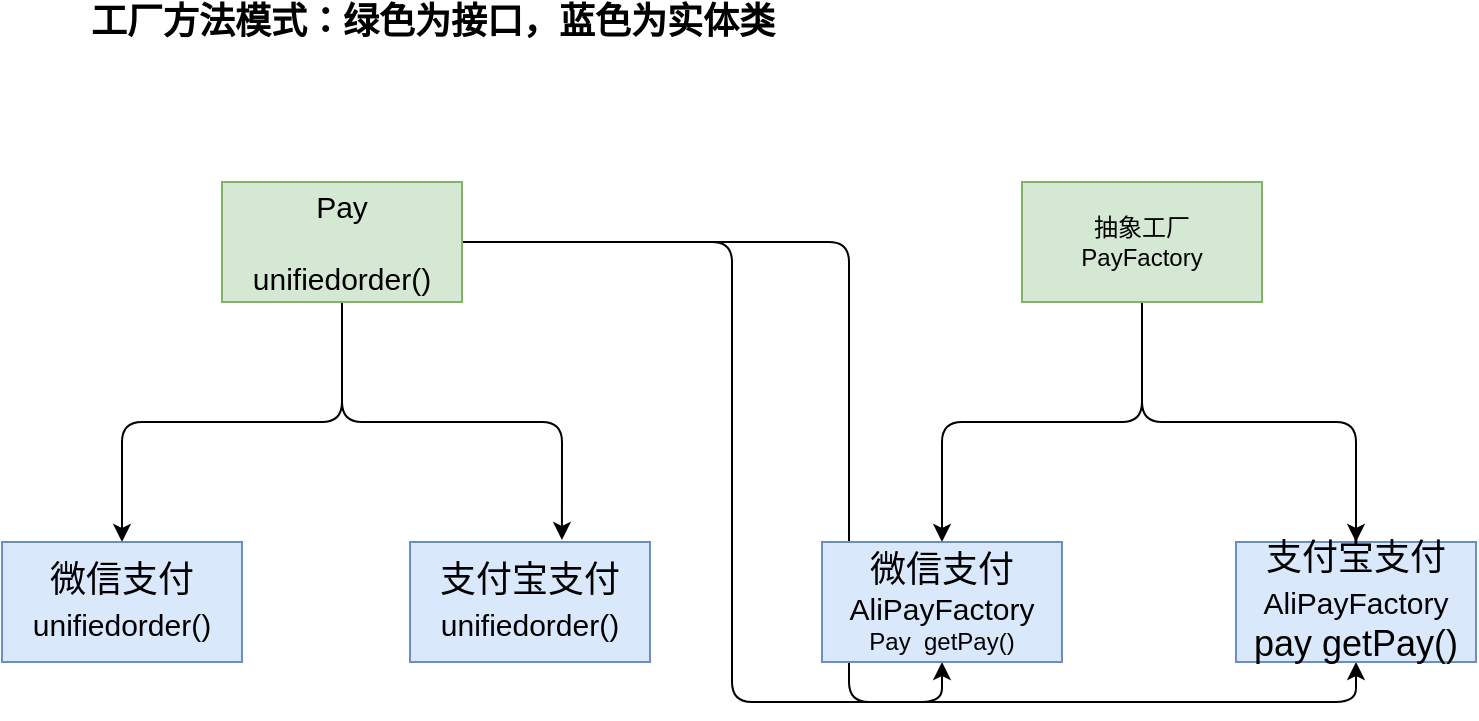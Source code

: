 <mxfile version="13.9.9" type="github">
  <diagram id="e2sNTHa5fYPghkKfQjUg" name="Page-1">
    <mxGraphModel dx="1038" dy="548" grid="1" gridSize="10" guides="1" tooltips="1" connect="1" arrows="1" fold="1" page="1" pageScale="1" pageWidth="827" pageHeight="1169" math="0" shadow="0">
      <root>
        <mxCell id="0" />
        <mxCell id="1" parent="0" />
        <mxCell id="QqXJ67VXmuxTV_qWBJPn-1" style="edgeStyle=orthogonalEdgeStyle;rounded=1;orthogonalLoop=1;jettySize=auto;html=1;entryX=0.5;entryY=0;entryDx=0;entryDy=0;" edge="1" parent="1" source="QqXJ67VXmuxTV_qWBJPn-3" target="QqXJ67VXmuxTV_qWBJPn-4">
          <mxGeometry relative="1" as="geometry" />
        </mxCell>
        <mxCell id="QqXJ67VXmuxTV_qWBJPn-2" style="edgeStyle=orthogonalEdgeStyle;rounded=1;orthogonalLoop=1;jettySize=auto;html=1;entryX=0.633;entryY=-0.017;entryDx=0;entryDy=0;entryPerimeter=0;" edge="1" parent="1" source="QqXJ67VXmuxTV_qWBJPn-3" target="QqXJ67VXmuxTV_qWBJPn-5">
          <mxGeometry relative="1" as="geometry" />
        </mxCell>
        <mxCell id="QqXJ67VXmuxTV_qWBJPn-12" style="edgeStyle=orthogonalEdgeStyle;rounded=1;orthogonalLoop=1;jettySize=auto;html=1;entryX=0.5;entryY=1;entryDx=0;entryDy=0;" edge="1" parent="1" source="QqXJ67VXmuxTV_qWBJPn-3" target="QqXJ67VXmuxTV_qWBJPn-9">
          <mxGeometry relative="1" as="geometry">
            <Array as="points">
              <mxPoint x="410" y="190" />
              <mxPoint x="410" y="420" />
              <mxPoint x="515" y="420" />
            </Array>
          </mxGeometry>
        </mxCell>
        <mxCell id="QqXJ67VXmuxTV_qWBJPn-13" style="edgeStyle=orthogonalEdgeStyle;rounded=1;orthogonalLoop=1;jettySize=auto;html=1;exitX=1;exitY=0.5;exitDx=0;exitDy=0;entryX=0.5;entryY=1;entryDx=0;entryDy=0;" edge="1" parent="1" source="QqXJ67VXmuxTV_qWBJPn-3" target="QqXJ67VXmuxTV_qWBJPn-8">
          <mxGeometry relative="1" as="geometry" />
        </mxCell>
        <mxCell id="QqXJ67VXmuxTV_qWBJPn-3" value="&lt;font style=&quot;font-size: 15px&quot;&gt;Pay&lt;br&gt;&lt;br&gt;unifiedorder()&lt;/font&gt;" style="rounded=0;whiteSpace=wrap;html=1;fillColor=#d5e8d4;strokeColor=#82b366;" vertex="1" parent="1">
          <mxGeometry x="155" y="160" width="120" height="60" as="geometry" />
        </mxCell>
        <mxCell id="QqXJ67VXmuxTV_qWBJPn-4" value="&lt;font style=&quot;font-size: 18px&quot;&gt;微信支付&lt;br&gt;&lt;span style=&quot;font-size: 15px&quot;&gt;unifiedorder()&lt;/span&gt;&lt;br&gt;&lt;/font&gt;" style="rounded=0;whiteSpace=wrap;html=1;fillColor=#dae8fc;strokeColor=#6c8ebf;" vertex="1" parent="1">
          <mxGeometry x="45" y="340" width="120" height="60" as="geometry" />
        </mxCell>
        <mxCell id="QqXJ67VXmuxTV_qWBJPn-5" value="&lt;font style=&quot;font-size: 18px&quot;&gt;支付宝支付&lt;br&gt;&lt;span style=&quot;font-size: 15px&quot;&gt;unifiedorder()&lt;/span&gt;&lt;br&gt;&lt;/font&gt;" style="rounded=0;whiteSpace=wrap;html=1;fillColor=#dae8fc;strokeColor=#6c8ebf;" vertex="1" parent="1">
          <mxGeometry x="249" y="340" width="120" height="60" as="geometry" />
        </mxCell>
        <mxCell id="QqXJ67VXmuxTV_qWBJPn-6" value="&lt;font style=&quot;font-size: 18px&quot;&gt;&lt;b&gt;工厂方法模式：绿色为接口，蓝色为实体类&lt;/b&gt;&lt;/font&gt;" style="text;html=1;align=center;verticalAlign=middle;resizable=0;points=[];autosize=1;" vertex="1" parent="1">
          <mxGeometry x="80" y="70" width="360" height="20" as="geometry" />
        </mxCell>
        <mxCell id="QqXJ67VXmuxTV_qWBJPn-10" style="edgeStyle=orthogonalEdgeStyle;rounded=1;orthogonalLoop=1;jettySize=auto;html=1;entryX=0.5;entryY=0;entryDx=0;entryDy=0;" edge="1" parent="1" source="QqXJ67VXmuxTV_qWBJPn-7" target="QqXJ67VXmuxTV_qWBJPn-9">
          <mxGeometry relative="1" as="geometry" />
        </mxCell>
        <mxCell id="QqXJ67VXmuxTV_qWBJPn-11" style="edgeStyle=orthogonalEdgeStyle;rounded=1;orthogonalLoop=1;jettySize=auto;html=1;exitX=0.5;exitY=1;exitDx=0;exitDy=0;" edge="1" parent="1" source="QqXJ67VXmuxTV_qWBJPn-7" target="QqXJ67VXmuxTV_qWBJPn-8">
          <mxGeometry relative="1" as="geometry" />
        </mxCell>
        <mxCell id="QqXJ67VXmuxTV_qWBJPn-7" value="抽象工厂&lt;br&gt;PayFactory" style="rounded=0;whiteSpace=wrap;html=1;fillColor=#d5e8d4;strokeColor=#82b366;" vertex="1" parent="1">
          <mxGeometry x="555" y="160" width="120" height="60" as="geometry" />
        </mxCell>
        <mxCell id="QqXJ67VXmuxTV_qWBJPn-8" value="&lt;font style=&quot;font-size: 18px&quot;&gt;支付宝支付&lt;br&gt;&lt;span style=&quot;font-size: 15px&quot;&gt;AliPayFactory&lt;br&gt;&lt;/span&gt;pay getPay()&lt;br&gt;&lt;/font&gt;" style="rounded=0;whiteSpace=wrap;html=1;fillColor=#dae8fc;strokeColor=#6c8ebf;" vertex="1" parent="1">
          <mxGeometry x="662" y="340" width="120" height="60" as="geometry" />
        </mxCell>
        <mxCell id="QqXJ67VXmuxTV_qWBJPn-9" value="&lt;font&gt;&lt;span style=&quot;font-size: 18px&quot;&gt;微信支付&lt;/span&gt;&lt;br&gt;&lt;span style=&quot;font-size: 15px&quot;&gt;AliPayFactory&lt;br&gt;&lt;/span&gt;Pay&amp;nbsp; getPay()&lt;br&gt;&lt;/font&gt;" style="rounded=0;whiteSpace=wrap;html=1;fillColor=#dae8fc;strokeColor=#6c8ebf;" vertex="1" parent="1">
          <mxGeometry x="455" y="340" width="120" height="60" as="geometry" />
        </mxCell>
      </root>
    </mxGraphModel>
  </diagram>
</mxfile>
